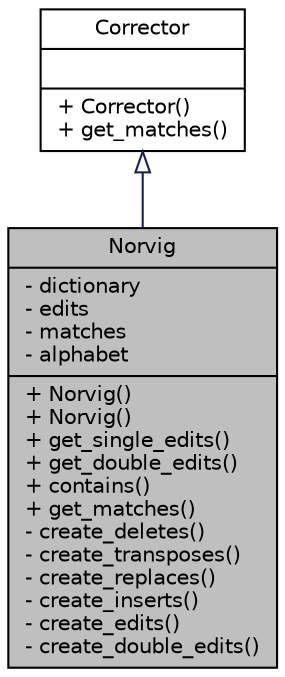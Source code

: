 digraph "Norvig"
{
 // LATEX_PDF_SIZE
  edge [fontname="Helvetica",fontsize="10",labelfontname="Helvetica",labelfontsize="10"];
  node [fontname="Helvetica",fontsize="10",shape=record];
  Node2 [label="{Norvig\n|- dictionary\l- edits\l- matches\l- alphabet\l|+ Norvig()\l+ Norvig()\l+ get_single_edits()\l+ get_double_edits()\l+ contains()\l+ get_matches()\l- create_deletes()\l- create_transposes()\l- create_replaces()\l- create_inserts()\l- create_edits()\l- create_double_edits()\l}",height=0.2,width=0.4,color="black", fillcolor="grey75", style="filled", fontcolor="black",tooltip="Declaration of methods and structures needed to perform word correction using Norvig algorithm."];
  Node3 -> Node2 [dir="back",color="midnightblue",fontsize="10",style="solid",arrowtail="onormal",fontname="Helvetica"];
  Node3 [label="{Corrector\n||+ Corrector()\l+ get_matches()\l}",height=0.2,width=0.4,color="black", fillcolor="white", style="filled",URL="$class_corrector.html",tooltip="Provides a base for correction algorithms."];
}
